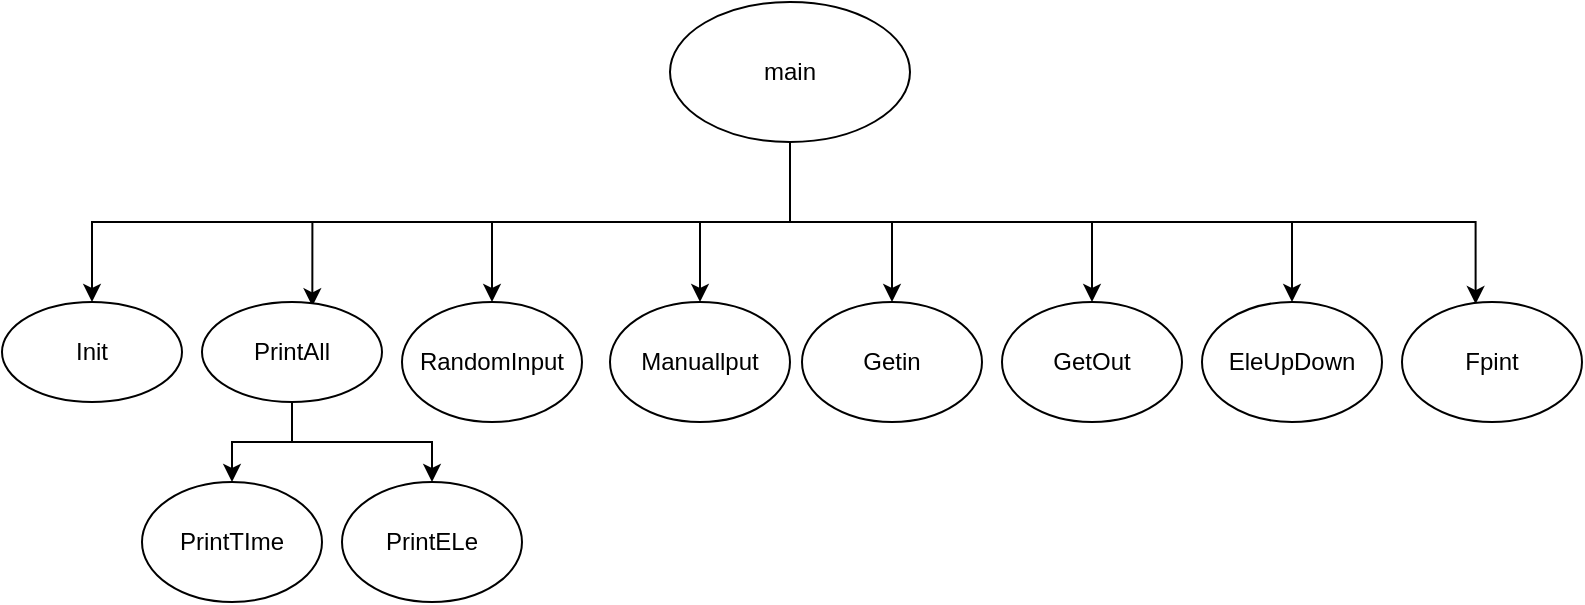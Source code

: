 <mxfile version="13.10.0" type="embed">
    <diagram id="3vb6vjbrY0kUY57BfumX" name="第 1 页">
        <mxGraphModel dx="748" dy="439" grid="1" gridSize="10" guides="1" tooltips="1" connect="1" arrows="1" fold="1" page="1" pageScale="1" pageWidth="827" pageHeight="583" math="0" shadow="0">
            <root>
                <mxCell id="0"/>
                <mxCell id="1" parent="0"/>
                <mxCell id="6" style="edgeStyle=orthogonalEdgeStyle;rounded=0;orthogonalLoop=1;jettySize=auto;html=1;entryX=0.5;entryY=0;entryDx=0;entryDy=0;" parent="1" source="2" target="4" edge="1">
                    <mxGeometry relative="1" as="geometry">
                        <Array as="points">
                            <mxPoint x="414" y="150"/>
                            <mxPoint x="65" y="150"/>
                        </Array>
                    </mxGeometry>
                </mxCell>
                <mxCell id="18" style="edgeStyle=orthogonalEdgeStyle;rounded=0;orthogonalLoop=1;jettySize=auto;html=1;" parent="1" source="2" target="9" edge="1">
                    <mxGeometry relative="1" as="geometry">
                        <Array as="points">
                            <mxPoint x="414" y="150"/>
                            <mxPoint x="265" y="150"/>
                        </Array>
                    </mxGeometry>
                </mxCell>
                <mxCell id="19" style="edgeStyle=orthogonalEdgeStyle;rounded=0;orthogonalLoop=1;jettySize=auto;html=1;entryX=0.613;entryY=0.043;entryDx=0;entryDy=0;entryPerimeter=0;" parent="1" source="2" target="8" edge="1">
                    <mxGeometry relative="1" as="geometry">
                        <Array as="points">
                            <mxPoint x="414" y="150"/>
                            <mxPoint x="175" y="150"/>
                        </Array>
                    </mxGeometry>
                </mxCell>
                <mxCell id="21" style="edgeStyle=orthogonalEdgeStyle;rounded=0;orthogonalLoop=1;jettySize=auto;html=1;entryX=0.5;entryY=0;entryDx=0;entryDy=0;" parent="1" source="2" target="10" edge="1">
                    <mxGeometry relative="1" as="geometry"/>
                </mxCell>
                <mxCell id="22" style="edgeStyle=orthogonalEdgeStyle;rounded=0;orthogonalLoop=1;jettySize=auto;html=1;entryX=0.5;entryY=0;entryDx=0;entryDy=0;" parent="1" source="2" target="11" edge="1">
                    <mxGeometry relative="1" as="geometry">
                        <Array as="points">
                            <mxPoint x="414" y="150"/>
                            <mxPoint x="465" y="150"/>
                        </Array>
                    </mxGeometry>
                </mxCell>
                <mxCell id="23" style="edgeStyle=orthogonalEdgeStyle;rounded=0;orthogonalLoop=1;jettySize=auto;html=1;entryX=0.5;entryY=0;entryDx=0;entryDy=0;" parent="1" source="2" target="13" edge="1">
                    <mxGeometry relative="1" as="geometry">
                        <Array as="points">
                            <mxPoint x="414" y="150"/>
                            <mxPoint x="565" y="150"/>
                        </Array>
                    </mxGeometry>
                </mxCell>
                <mxCell id="24" style="edgeStyle=orthogonalEdgeStyle;rounded=0;orthogonalLoop=1;jettySize=auto;html=1;" parent="1" source="2" target="14" edge="1">
                    <mxGeometry relative="1" as="geometry">
                        <Array as="points">
                            <mxPoint x="414" y="150"/>
                            <mxPoint x="665" y="150"/>
                        </Array>
                    </mxGeometry>
                </mxCell>
                <mxCell id="25" style="edgeStyle=orthogonalEdgeStyle;rounded=0;orthogonalLoop=1;jettySize=auto;html=1;entryX=0.409;entryY=0.017;entryDx=0;entryDy=0;entryPerimeter=0;" parent="1" source="2" target="17" edge="1">
                    <mxGeometry relative="1" as="geometry">
                        <Array as="points">
                            <mxPoint x="414" y="150"/>
                            <mxPoint x="757" y="150"/>
                        </Array>
                    </mxGeometry>
                </mxCell>
                <mxCell id="2" value="main" style="ellipse;whiteSpace=wrap;html=1;" parent="1" vertex="1">
                    <mxGeometry x="354" y="40" width="120" height="70" as="geometry"/>
                </mxCell>
                <mxCell id="4" value="Init" style="ellipse;whiteSpace=wrap;html=1;" parent="1" vertex="1">
                    <mxGeometry x="20" y="190" width="90" height="50" as="geometry"/>
                </mxCell>
                <mxCell id="27" style="edgeStyle=orthogonalEdgeStyle;rounded=0;orthogonalLoop=1;jettySize=auto;html=1;entryX=0.5;entryY=0;entryDx=0;entryDy=0;" parent="1" source="8" target="16" edge="1">
                    <mxGeometry relative="1" as="geometry"/>
                </mxCell>
                <mxCell id="28" style="edgeStyle=orthogonalEdgeStyle;rounded=0;orthogonalLoop=1;jettySize=auto;html=1;entryX=0.5;entryY=0;entryDx=0;entryDy=0;" parent="1" source="8" target="15" edge="1">
                    <mxGeometry relative="1" as="geometry"/>
                </mxCell>
                <mxCell id="8" value="PrintAll" style="ellipse;whiteSpace=wrap;html=1;" parent="1" vertex="1">
                    <mxGeometry x="120" y="190" width="90" height="50" as="geometry"/>
                </mxCell>
                <mxCell id="9" value="RandomInput" style="ellipse;whiteSpace=wrap;html=1;" parent="1" vertex="1">
                    <mxGeometry x="220" y="190" width="90" height="60" as="geometry"/>
                </mxCell>
                <mxCell id="10" value="Manuallput" style="ellipse;whiteSpace=wrap;html=1;" parent="1" vertex="1">
                    <mxGeometry x="324" y="190" width="90" height="60" as="geometry"/>
                </mxCell>
                <mxCell id="11" value="Getin" style="ellipse;whiteSpace=wrap;html=1;" parent="1" vertex="1">
                    <mxGeometry x="420" y="190" width="90" height="60" as="geometry"/>
                </mxCell>
                <mxCell id="13" value="GetOut" style="ellipse;whiteSpace=wrap;html=1;" parent="1" vertex="1">
                    <mxGeometry x="520" y="190" width="90" height="60" as="geometry"/>
                </mxCell>
                <mxCell id="14" value="EleUpDown" style="ellipse;whiteSpace=wrap;html=1;" parent="1" vertex="1">
                    <mxGeometry x="620" y="190" width="90" height="60" as="geometry"/>
                </mxCell>
                <mxCell id="15" value="PrintELe" style="ellipse;whiteSpace=wrap;html=1;" parent="1" vertex="1">
                    <mxGeometry x="190" y="280" width="90" height="60" as="geometry"/>
                </mxCell>
                <mxCell id="16" value="PrintTIme" style="ellipse;whiteSpace=wrap;html=1;" parent="1" vertex="1">
                    <mxGeometry x="90" y="280" width="90" height="60" as="geometry"/>
                </mxCell>
                <mxCell id="17" value="Fpint" style="ellipse;whiteSpace=wrap;html=1;" parent="1" vertex="1">
                    <mxGeometry x="720" y="190" width="90" height="60" as="geometry"/>
                </mxCell>
            </root>
        </mxGraphModel>
    </diagram>
</mxfile>